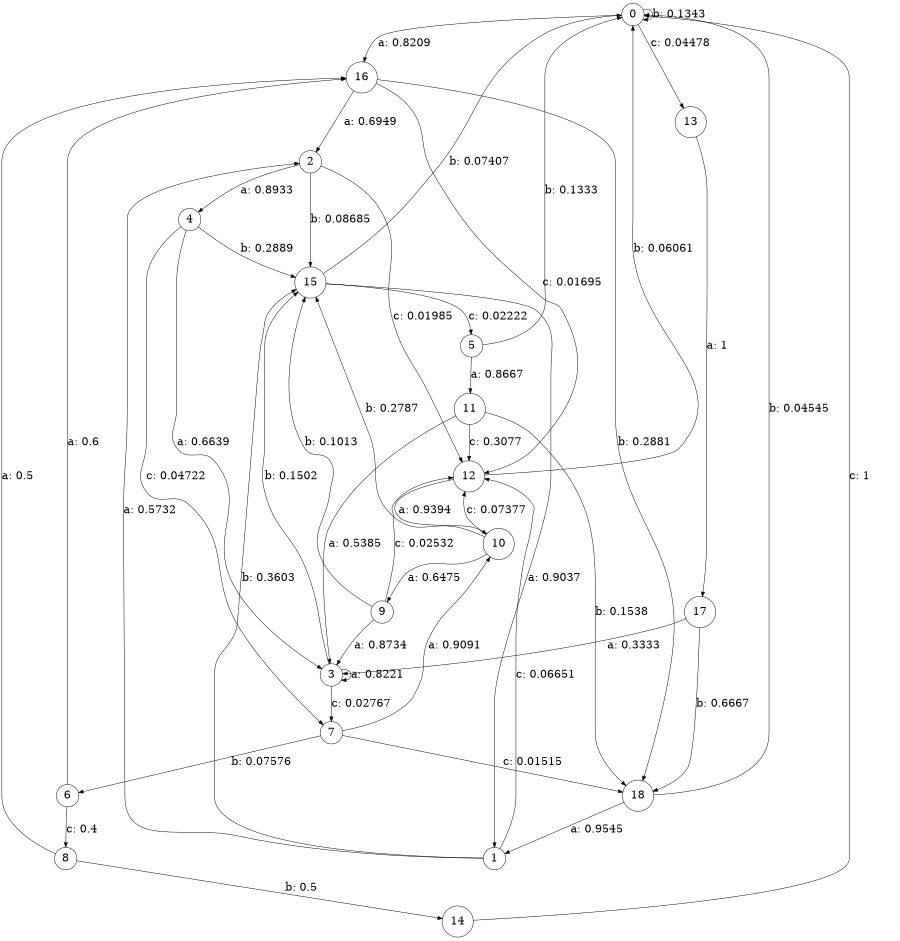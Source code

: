 digraph "d1-400nw-t0-cen-SML" {
size = "6,8.5";
ratio = "fill";
node [shape = circle];
node [fontsize = 24];
edge [fontsize = 24];
0 -> 16 [label = "a: 0.8209   "];
0 -> 0 [label = "b: 0.1343   "];
0 -> 13 [label = "c: 0.04478  "];
1 -> 2 [label = "a: 0.5732   "];
1 -> 15 [label = "b: 0.3603   "];
1 -> 12 [label = "c: 0.06651  "];
2 -> 4 [label = "a: 0.8933   "];
2 -> 15 [label = "b: 0.08685  "];
2 -> 12 [label = "c: 0.01985  "];
3 -> 3 [label = "a: 0.8221   "];
3 -> 15 [label = "b: 0.1502   "];
3 -> 7 [label = "c: 0.02767  "];
4 -> 3 [label = "a: 0.6639   "];
4 -> 15 [label = "b: 0.2889   "];
4 -> 7 [label = "c: 0.04722  "];
5 -> 11 [label = "a: 0.8667   "];
5 -> 0 [label = "b: 0.1333   "];
6 -> 16 [label = "a: 0.6      "];
6 -> 8 [label = "c: 0.4      "];
7 -> 10 [label = "a: 0.9091   "];
7 -> 6 [label = "b: 0.07576  "];
7 -> 18 [label = "c: 0.01515  "];
8 -> 16 [label = "a: 0.5      "];
8 -> 14 [label = "b: 0.5      "];
9 -> 3 [label = "a: 0.8734   "];
9 -> 15 [label = "b: 0.1013   "];
9 -> 12 [label = "c: 0.02532  "];
10 -> 9 [label = "a: 0.6475   "];
10 -> 15 [label = "b: 0.2787   "];
10 -> 12 [label = "c: 0.07377  "];
11 -> 3 [label = "a: 0.5385   "];
11 -> 18 [label = "b: 0.1538   "];
11 -> 12 [label = "c: 0.3077   "];
12 -> 10 [label = "a: 0.9394   "];
12 -> 0 [label = "b: 0.06061  "];
13 -> 17 [label = "a: 1        "];
14 -> 0 [label = "c: 1        "];
15 -> 1 [label = "a: 0.9037   "];
15 -> 0 [label = "b: 0.07407  "];
15 -> 5 [label = "c: 0.02222  "];
16 -> 2 [label = "a: 0.6949   "];
16 -> 18 [label = "b: 0.2881   "];
16 -> 12 [label = "c: 0.01695  "];
17 -> 3 [label = "a: 0.3333   "];
17 -> 18 [label = "b: 0.6667   "];
18 -> 1 [label = "a: 0.9545   "];
18 -> 0 [label = "b: 0.04545  "];
}